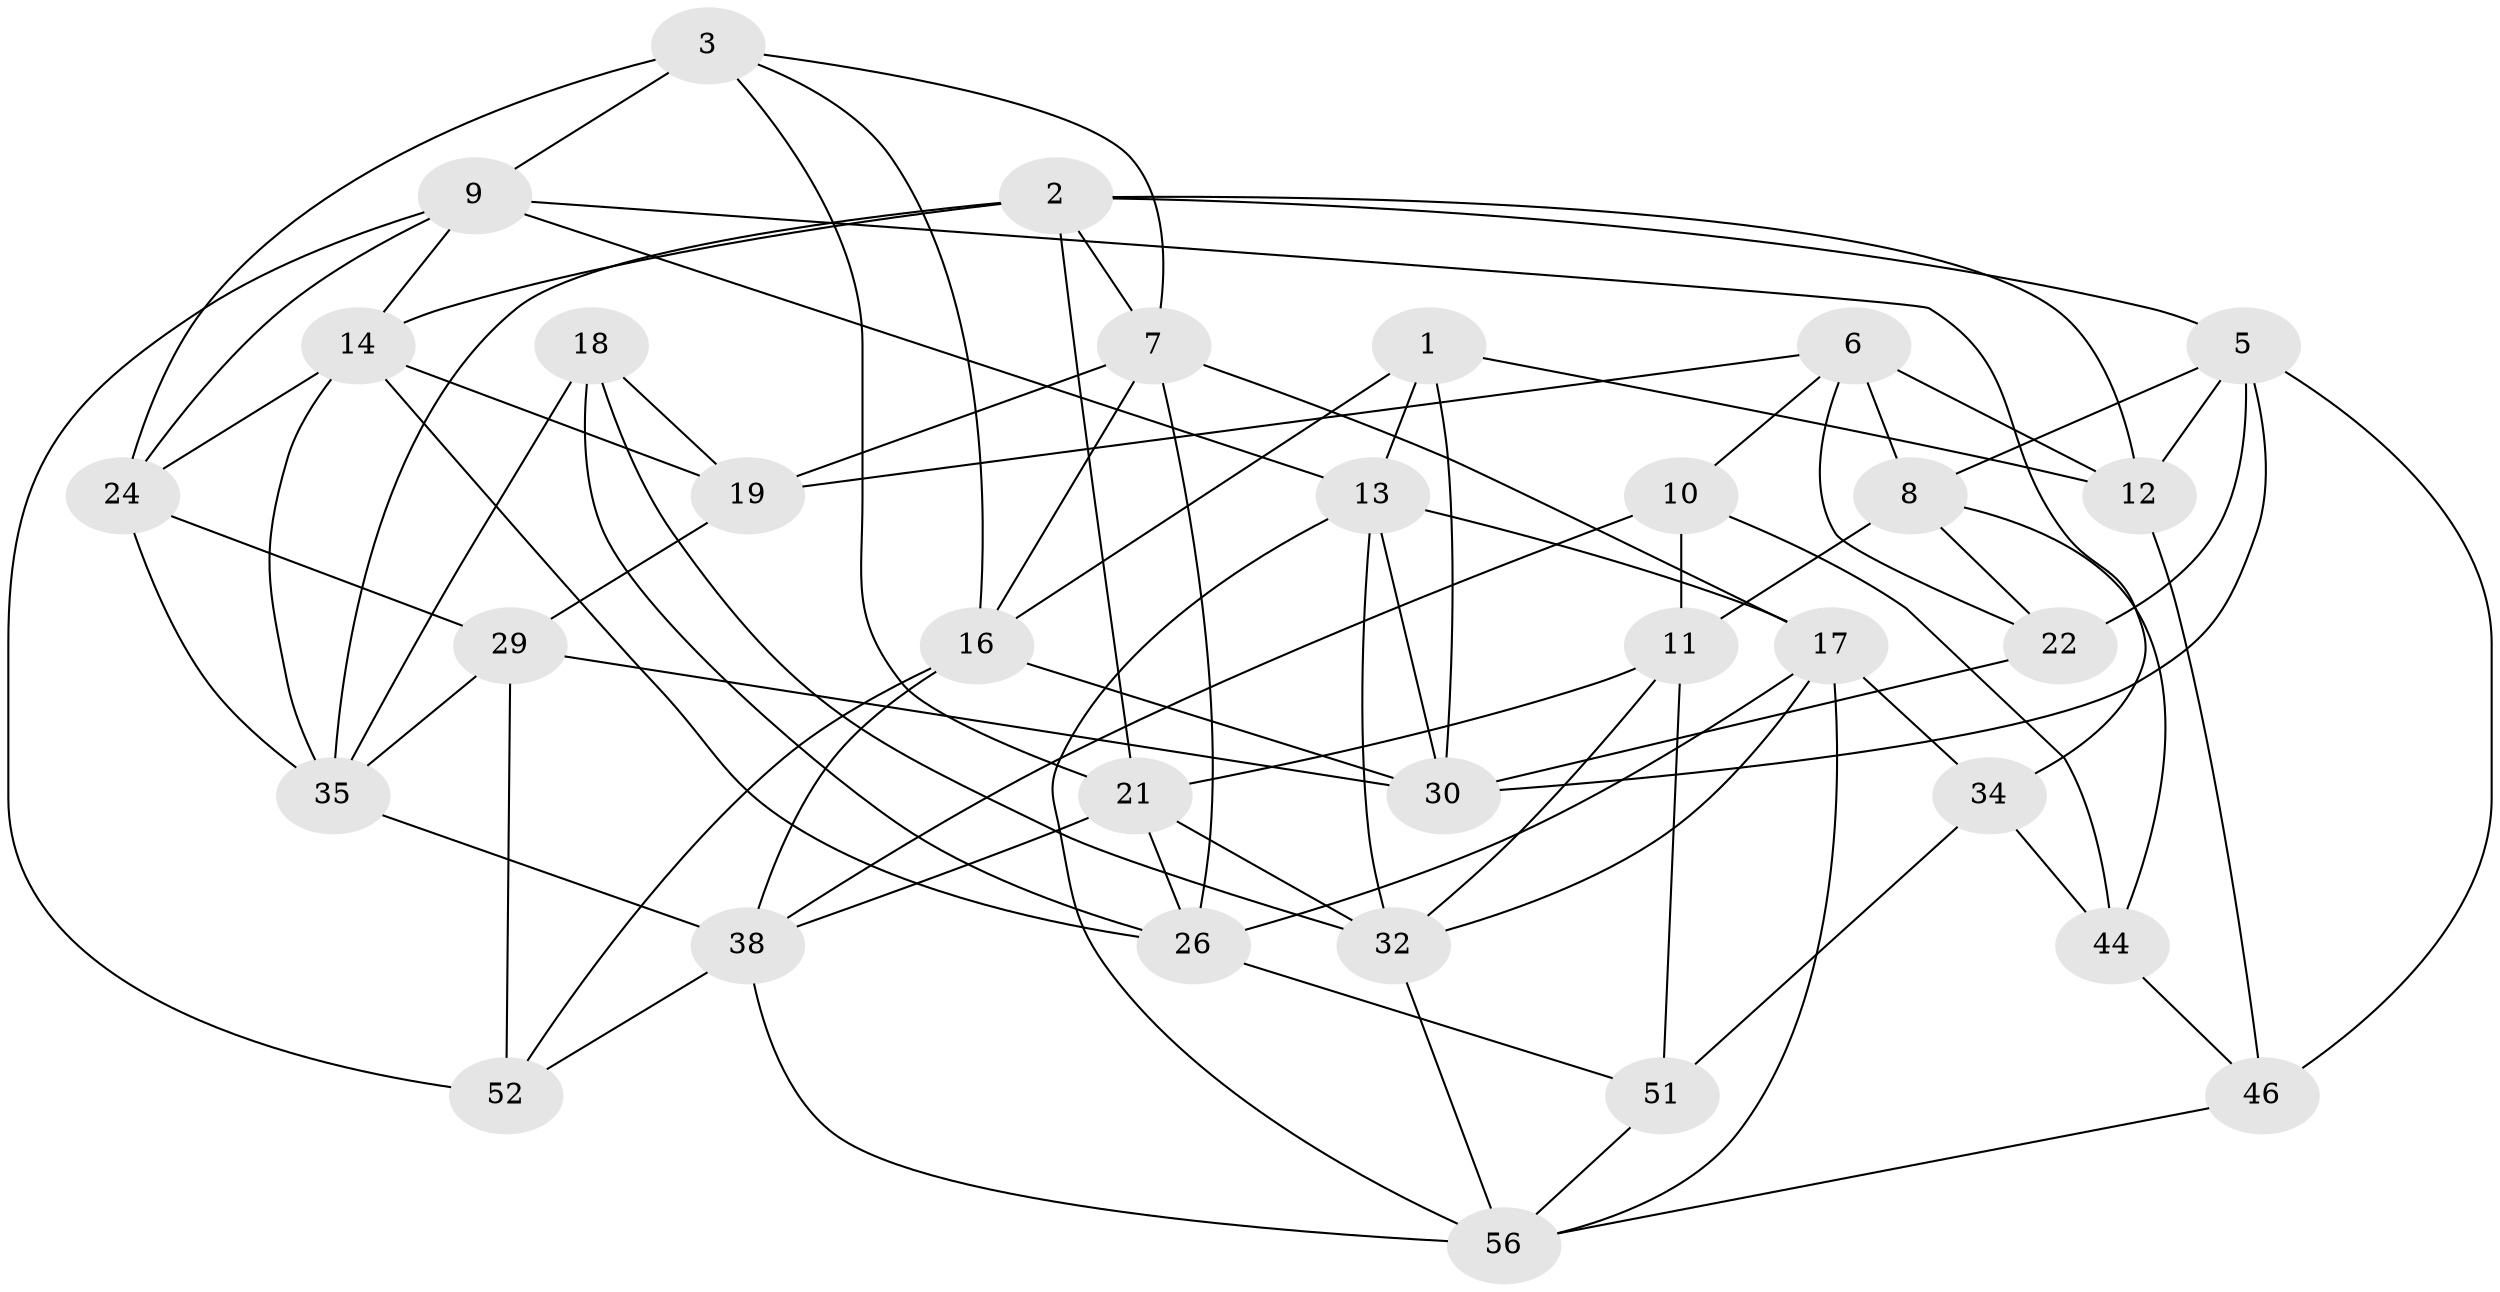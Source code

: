 // original degree distribution, {4: 1.0}
// Generated by graph-tools (version 1.1) at 2025/11/02/27/25 16:11:47]
// undirected, 32 vertices, 83 edges
graph export_dot {
graph [start="1"]
  node [color=gray90,style=filled];
  1;
  2 [super="+4"];
  3 [super="+25"];
  5 [super="+40"];
  6 [super="+23"];
  7 [super="+20"];
  8 [super="+45"];
  9 [super="+53"];
  10 [super="+15"];
  11 [super="+27"];
  12 [super="+48"];
  13 [super="+28"];
  14 [super="+39"];
  16 [super="+55"];
  17 [super="+31"];
  18;
  19 [super="+33"];
  21 [super="+36"];
  22;
  24 [super="+49"];
  26 [super="+41"];
  29 [super="+37"];
  30 [super="+50"];
  32 [super="+42"];
  34;
  35 [super="+54"];
  38 [super="+43"];
  44 [super="+47"];
  46;
  51;
  52;
  56 [super="+57"];
  1 -- 13;
  1 -- 12;
  1 -- 30;
  1 -- 16;
  2 -- 14;
  2 -- 5;
  2 -- 7;
  2 -- 35;
  2 -- 12;
  2 -- 21;
  3 -- 24 [weight=2];
  3 -- 7;
  3 -- 16;
  3 -- 9;
  3 -- 21;
  5 -- 22;
  5 -- 46;
  5 -- 12;
  5 -- 30;
  5 -- 8;
  6 -- 10;
  6 -- 12 [weight=2];
  6 -- 19;
  6 -- 8;
  6 -- 22;
  7 -- 19;
  7 -- 17;
  7 -- 26;
  7 -- 16;
  8 -- 22;
  8 -- 44 [weight=2];
  8 -- 11;
  9 -- 34;
  9 -- 13;
  9 -- 14;
  9 -- 24;
  9 -- 52;
  10 -- 11 [weight=2];
  10 -- 44 [weight=2];
  10 -- 38;
  11 -- 32;
  11 -- 51;
  11 -- 21;
  12 -- 46;
  13 -- 32;
  13 -- 56;
  13 -- 17;
  13 -- 30;
  14 -- 35;
  14 -- 19;
  14 -- 24;
  14 -- 26;
  16 -- 52;
  16 -- 30;
  16 -- 38;
  17 -- 26;
  17 -- 56;
  17 -- 34;
  17 -- 32;
  18 -- 19;
  18 -- 35;
  18 -- 32;
  18 -- 26;
  19 -- 29 [weight=2];
  21 -- 26;
  21 -- 38;
  21 -- 32;
  22 -- 30;
  24 -- 29;
  24 -- 35;
  26 -- 51;
  29 -- 35;
  29 -- 52;
  29 -- 30;
  32 -- 56;
  34 -- 44;
  34 -- 51;
  35 -- 38;
  38 -- 56;
  38 -- 52;
  44 -- 46;
  46 -- 56;
  51 -- 56;
}
